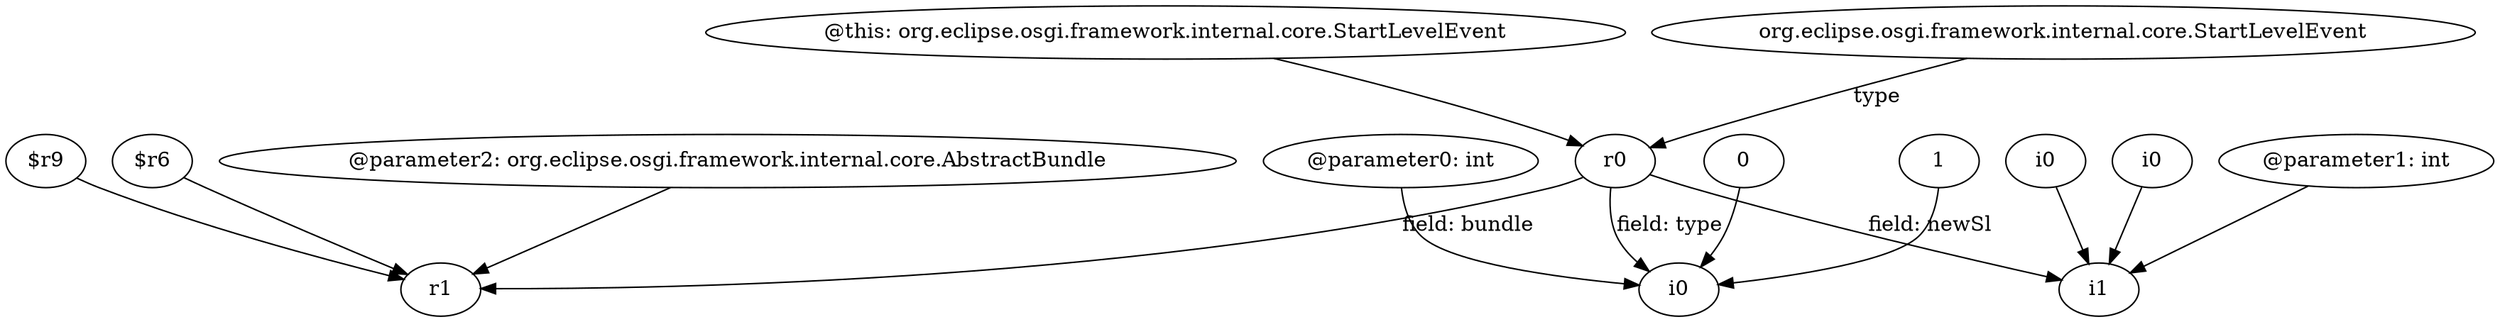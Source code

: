 digraph g {
0[label="$r6"]
1[label="r1"]
0->1[label=""]
2[label="@this: org.eclipse.osgi.framework.internal.core.StartLevelEvent"]
3[label="r0"]
2->3[label=""]
4[label="@parameter0: int"]
5[label="i0"]
4->5[label=""]
3->5[label="field: type"]
6[label="i0"]
7[label="i1"]
6->7[label=""]
8[label="@parameter2: org.eclipse.osgi.framework.internal.core.AbstractBundle"]
8->1[label=""]
3->7[label="field: newSl"]
9[label="i0"]
9->7[label=""]
10[label="0"]
10->5[label=""]
11[label="$r9"]
11->1[label=""]
12[label="1"]
12->5[label=""]
13[label="@parameter1: int"]
13->7[label=""]
14[label="org.eclipse.osgi.framework.internal.core.StartLevelEvent"]
14->3[label="type"]
3->1[label="field: bundle"]
}